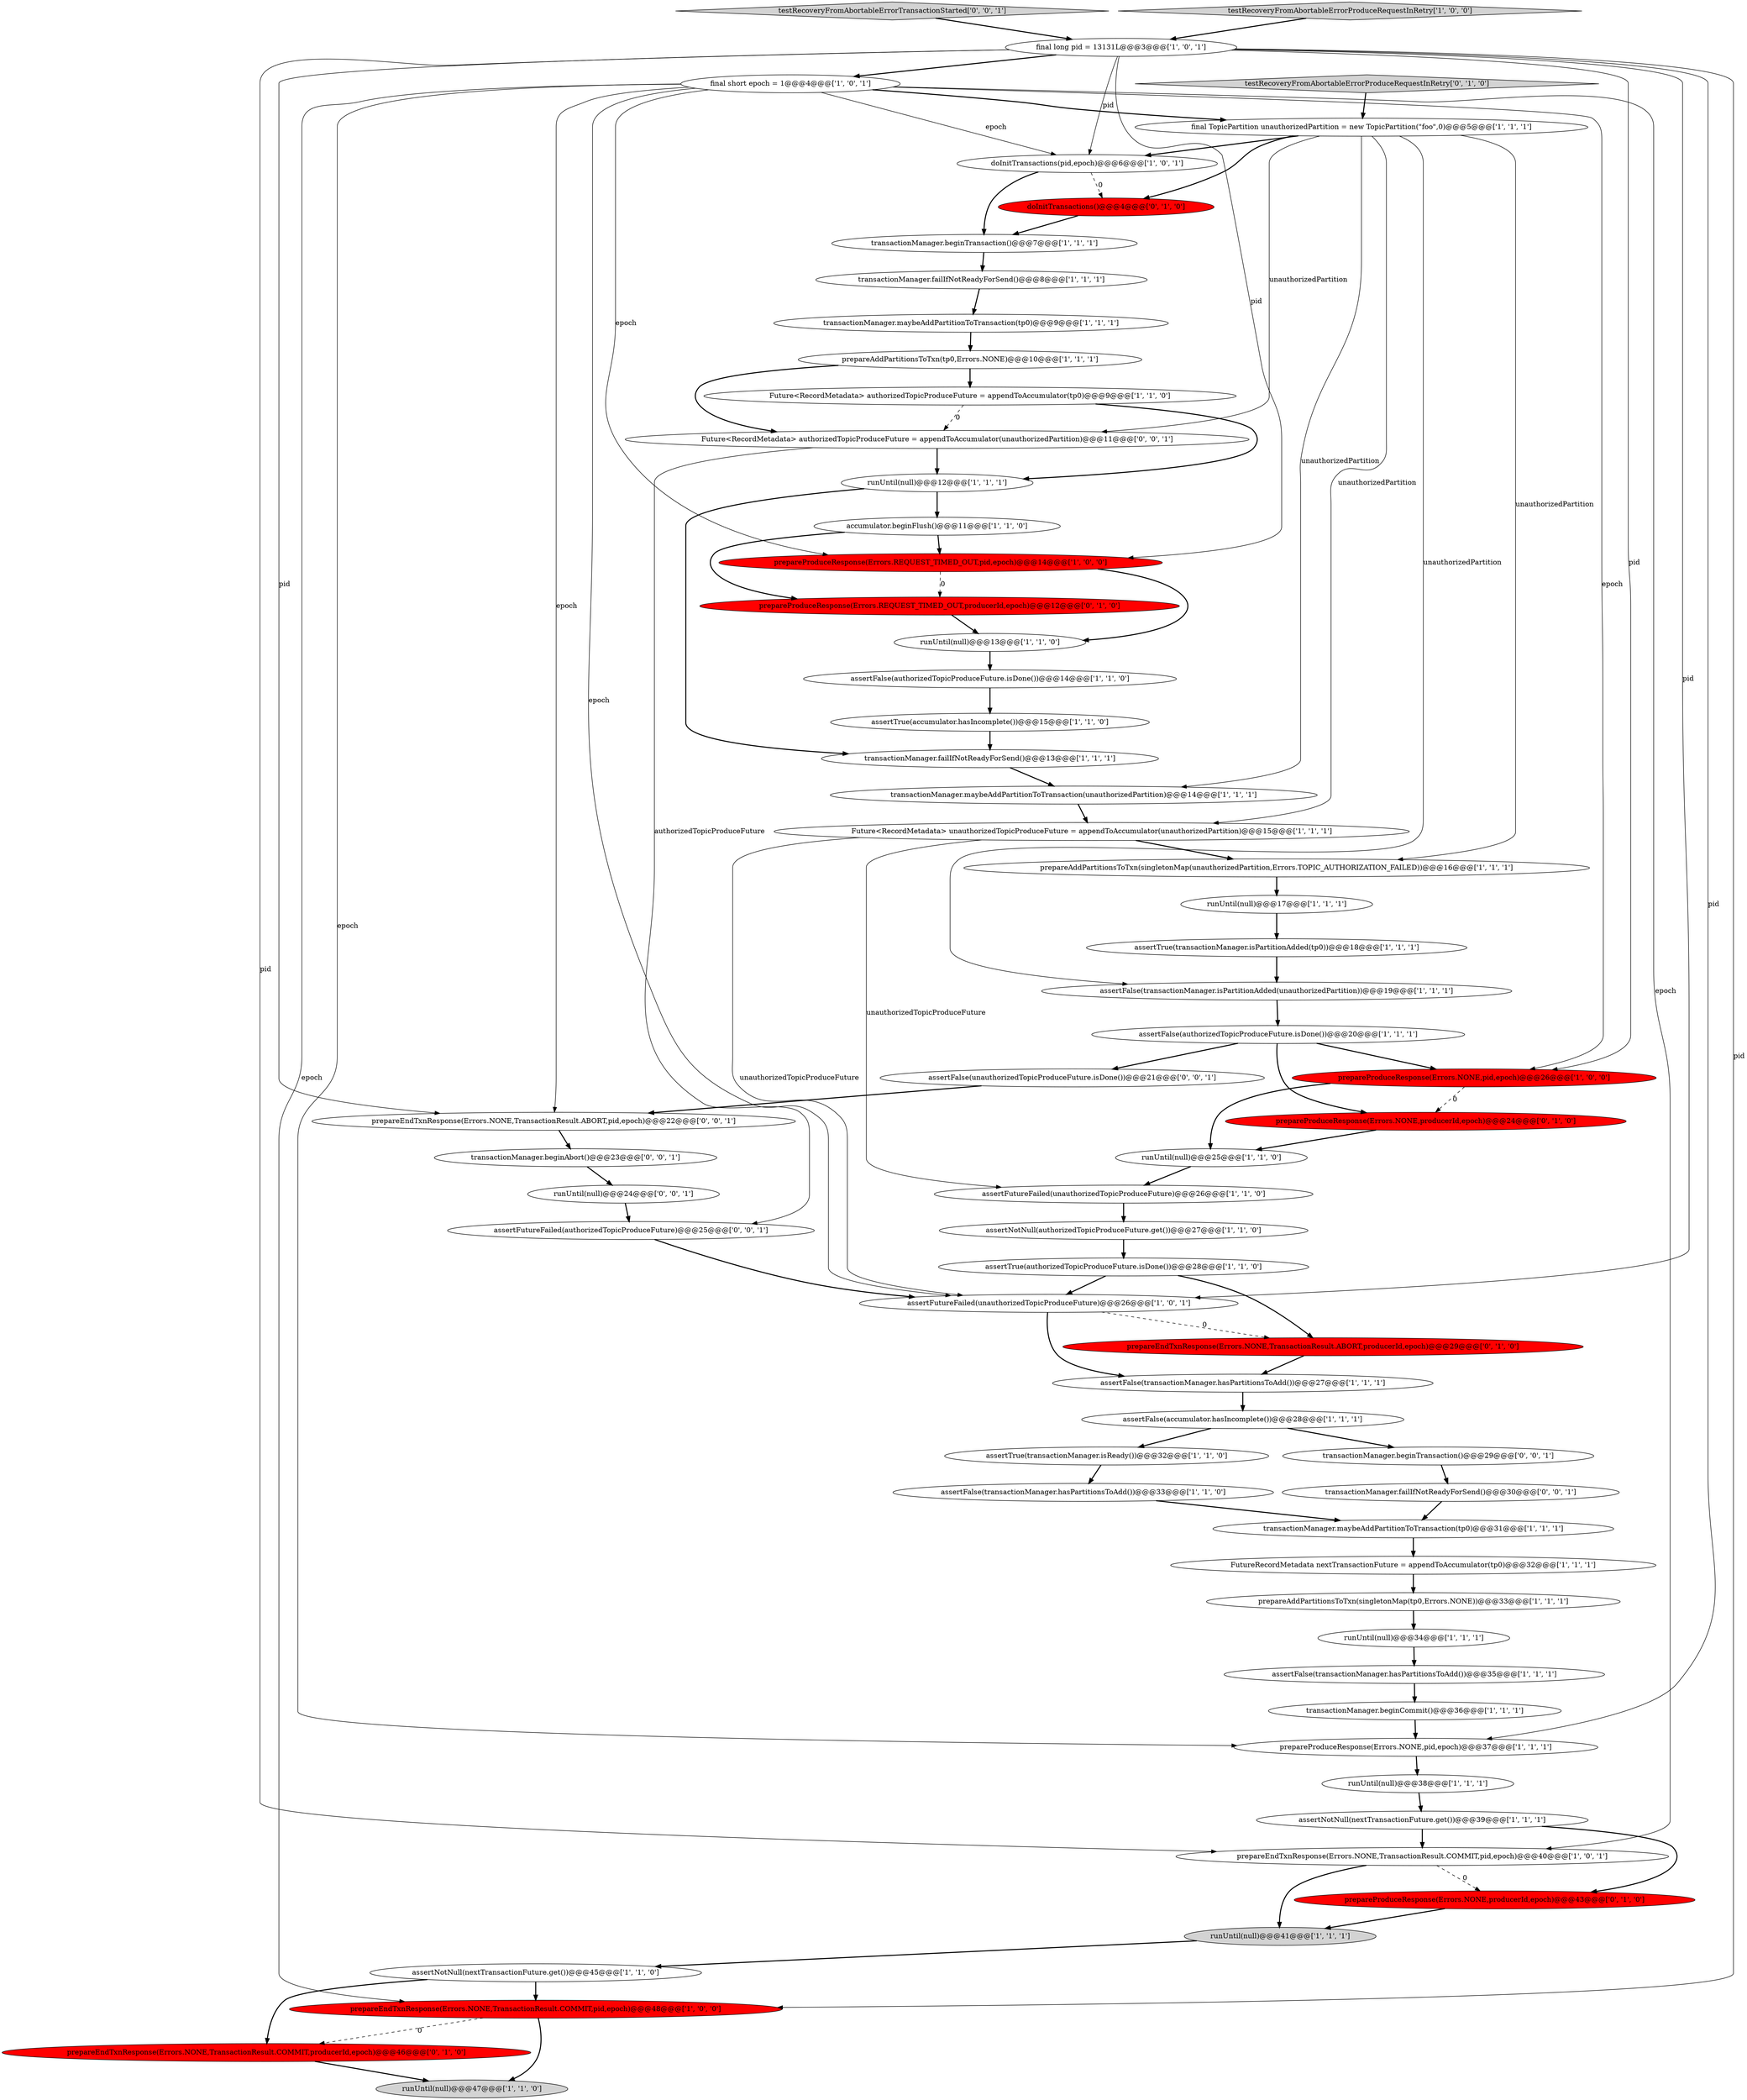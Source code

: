 digraph {
48 [style = filled, label = "testRecoveryFromAbortableErrorProduceRequestInRetry['0', '1', '0']", fillcolor = lightgray, shape = diamond image = "AAA0AAABBB2BBB"];
19 [style = filled, label = "assertTrue(transactionManager.isReady())@@@32@@@['1', '1', '0']", fillcolor = white, shape = ellipse image = "AAA0AAABBB1BBB"];
1 [style = filled, label = "assertNotNull(authorizedTopicProduceFuture.get())@@@27@@@['1', '1', '0']", fillcolor = white, shape = ellipse image = "AAA0AAABBB1BBB"];
30 [style = filled, label = "assertFutureFailed(unauthorizedTopicProduceFuture)@@@26@@@['1', '1', '0']", fillcolor = white, shape = ellipse image = "AAA0AAABBB1BBB"];
3 [style = filled, label = "prepareEndTxnResponse(Errors.NONE,TransactionResult.COMMIT,pid,epoch)@@@48@@@['1', '0', '0']", fillcolor = red, shape = ellipse image = "AAA1AAABBB1BBB"];
10 [style = filled, label = "prepareAddPartitionsToTxn(tp0,Errors.NONE)@@@10@@@['1', '1', '1']", fillcolor = white, shape = ellipse image = "AAA0AAABBB1BBB"];
63 [style = filled, label = "Future<RecordMetadata> authorizedTopicProduceFuture = appendToAccumulator(unauthorizedPartition)@@@11@@@['0', '0', '1']", fillcolor = white, shape = ellipse image = "AAA0AAABBB3BBB"];
8 [style = filled, label = "doInitTransactions(pid,epoch)@@@6@@@['1', '0', '1']", fillcolor = white, shape = ellipse image = "AAA0AAABBB1BBB"];
17 [style = filled, label = "assertFutureFailed(unauthorizedTopicProduceFuture)@@@26@@@['1', '0', '1']", fillcolor = white, shape = ellipse image = "AAA0AAABBB1BBB"];
44 [style = filled, label = "assertNotNull(nextTransactionFuture.get())@@@45@@@['1', '1', '0']", fillcolor = white, shape = ellipse image = "AAA0AAABBB1BBB"];
31 [style = filled, label = "assertFalse(transactionManager.hasPartitionsToAdd())@@@35@@@['1', '1', '1']", fillcolor = white, shape = ellipse image = "AAA0AAABBB1BBB"];
56 [style = filled, label = "runUntil(null)@@@24@@@['0', '0', '1']", fillcolor = white, shape = ellipse image = "AAA0AAABBB3BBB"];
37 [style = filled, label = "final long pid = 13131L@@@3@@@['1', '0', '1']", fillcolor = white, shape = ellipse image = "AAA0AAABBB1BBB"];
32 [style = filled, label = "prepareProduceResponse(Errors.NONE,pid,epoch)@@@26@@@['1', '0', '0']", fillcolor = red, shape = ellipse image = "AAA1AAABBB1BBB"];
33 [style = filled, label = "assertFalse(transactionManager.hasPartitionsToAdd())@@@33@@@['1', '1', '0']", fillcolor = white, shape = ellipse image = "AAA0AAABBB1BBB"];
35 [style = filled, label = "transactionManager.failIfNotReadyForSend()@@@13@@@['1', '1', '1']", fillcolor = white, shape = ellipse image = "AAA0AAABBB1BBB"];
50 [style = filled, label = "prepareEndTxnResponse(Errors.NONE,TransactionResult.COMMIT,producerId,epoch)@@@46@@@['0', '1', '0']", fillcolor = red, shape = ellipse image = "AAA1AAABBB2BBB"];
28 [style = filled, label = "transactionManager.maybeAddPartitionToTransaction(tp0)@@@9@@@['1', '1', '1']", fillcolor = white, shape = ellipse image = "AAA0AAABBB1BBB"];
61 [style = filled, label = "testRecoveryFromAbortableErrorTransactionStarted['0', '0', '1']", fillcolor = lightgray, shape = diamond image = "AAA0AAABBB3BBB"];
22 [style = filled, label = "assertNotNull(nextTransactionFuture.get())@@@39@@@['1', '1', '1']", fillcolor = white, shape = ellipse image = "AAA0AAABBB1BBB"];
47 [style = filled, label = "transactionManager.beginCommit()@@@36@@@['1', '1', '1']", fillcolor = white, shape = ellipse image = "AAA0AAABBB1BBB"];
57 [style = filled, label = "transactionManager.failIfNotReadyForSend()@@@30@@@['0', '0', '1']", fillcolor = white, shape = ellipse image = "AAA0AAABBB3BBB"];
29 [style = filled, label = "transactionManager.maybeAddPartitionToTransaction(unauthorizedPartition)@@@14@@@['1', '1', '1']", fillcolor = white, shape = ellipse image = "AAA0AAABBB1BBB"];
9 [style = filled, label = "transactionManager.failIfNotReadyForSend()@@@8@@@['1', '1', '1']", fillcolor = white, shape = ellipse image = "AAA0AAABBB1BBB"];
34 [style = filled, label = "transactionManager.maybeAddPartitionToTransaction(tp0)@@@31@@@['1', '1', '1']", fillcolor = white, shape = ellipse image = "AAA0AAABBB1BBB"];
2 [style = filled, label = "runUntil(null)@@@12@@@['1', '1', '1']", fillcolor = white, shape = ellipse image = "AAA0AAABBB1BBB"];
4 [style = filled, label = "prepareEndTxnResponse(Errors.NONE,TransactionResult.COMMIT,pid,epoch)@@@40@@@['1', '0', '1']", fillcolor = white, shape = ellipse image = "AAA0AAABBB1BBB"];
40 [style = filled, label = "assertFalse(transactionManager.hasPartitionsToAdd())@@@27@@@['1', '1', '1']", fillcolor = white, shape = ellipse image = "AAA0AAABBB1BBB"];
26 [style = filled, label = "Future<RecordMetadata> authorizedTopicProduceFuture = appendToAccumulator(tp0)@@@9@@@['1', '1', '0']", fillcolor = white, shape = ellipse image = "AAA0AAABBB1BBB"];
38 [style = filled, label = "final short epoch = 1@@@4@@@['1', '0', '1']", fillcolor = white, shape = ellipse image = "AAA0AAABBB1BBB"];
58 [style = filled, label = "assertFutureFailed(authorizedTopicProduceFuture)@@@25@@@['0', '0', '1']", fillcolor = white, shape = ellipse image = "AAA0AAABBB3BBB"];
5 [style = filled, label = "runUntil(null)@@@47@@@['1', '1', '0']", fillcolor = lightgray, shape = ellipse image = "AAA0AAABBB1BBB"];
11 [style = filled, label = "prepareProduceResponse(Errors.REQUEST_TIMED_OUT,pid,epoch)@@@14@@@['1', '0', '0']", fillcolor = red, shape = ellipse image = "AAA1AAABBB1BBB"];
13 [style = filled, label = "assertFalse(authorizedTopicProduceFuture.isDone())@@@14@@@['1', '1', '0']", fillcolor = white, shape = ellipse image = "AAA0AAABBB1BBB"];
59 [style = filled, label = "transactionManager.beginTransaction()@@@29@@@['0', '0', '1']", fillcolor = white, shape = ellipse image = "AAA0AAABBB3BBB"];
55 [style = filled, label = "prepareEndTxnResponse(Errors.NONE,TransactionResult.ABORT,pid,epoch)@@@22@@@['0', '0', '1']", fillcolor = white, shape = ellipse image = "AAA0AAABBB3BBB"];
14 [style = filled, label = "runUntil(null)@@@17@@@['1', '1', '1']", fillcolor = white, shape = ellipse image = "AAA0AAABBB1BBB"];
51 [style = filled, label = "prepareProduceResponse(Errors.NONE,producerId,epoch)@@@43@@@['0', '1', '0']", fillcolor = red, shape = ellipse image = "AAA1AAABBB2BBB"];
39 [style = filled, label = "prepareAddPartitionsToTxn(singletonMap(tp0,Errors.NONE))@@@33@@@['1', '1', '1']", fillcolor = white, shape = ellipse image = "AAA0AAABBB1BBB"];
20 [style = filled, label = "accumulator.beginFlush()@@@11@@@['1', '1', '0']", fillcolor = white, shape = ellipse image = "AAA0AAABBB1BBB"];
42 [style = filled, label = "assertTrue(authorizedTopicProduceFuture.isDone())@@@28@@@['1', '1', '0']", fillcolor = white, shape = ellipse image = "AAA0AAABBB1BBB"];
43 [style = filled, label = "assertTrue(transactionManager.isPartitionAdded(tp0))@@@18@@@['1', '1', '1']", fillcolor = white, shape = ellipse image = "AAA0AAABBB1BBB"];
45 [style = filled, label = "assertFalse(transactionManager.isPartitionAdded(unauthorizedPartition))@@@19@@@['1', '1', '1']", fillcolor = white, shape = ellipse image = "AAA0AAABBB1BBB"];
53 [style = filled, label = "prepareEndTxnResponse(Errors.NONE,TransactionResult.ABORT,producerId,epoch)@@@29@@@['0', '1', '0']", fillcolor = red, shape = ellipse image = "AAA1AAABBB2BBB"];
25 [style = filled, label = "testRecoveryFromAbortableErrorProduceRequestInRetry['1', '0', '0']", fillcolor = lightgray, shape = diamond image = "AAA0AAABBB1BBB"];
6 [style = filled, label = "FutureRecordMetadata nextTransactionFuture = appendToAccumulator(tp0)@@@32@@@['1', '1', '1']", fillcolor = white, shape = ellipse image = "AAA0AAABBB1BBB"];
18 [style = filled, label = "Future<RecordMetadata> unauthorizedTopicProduceFuture = appendToAccumulator(unauthorizedPartition)@@@15@@@['1', '1', '1']", fillcolor = white, shape = ellipse image = "AAA0AAABBB1BBB"];
62 [style = filled, label = "assertFalse(unauthorizedTopicProduceFuture.isDone())@@@21@@@['0', '0', '1']", fillcolor = white, shape = ellipse image = "AAA0AAABBB3BBB"];
15 [style = filled, label = "runUntil(null)@@@13@@@['1', '1', '0']", fillcolor = white, shape = ellipse image = "AAA0AAABBB1BBB"];
41 [style = filled, label = "runUntil(null)@@@34@@@['1', '1', '1']", fillcolor = white, shape = ellipse image = "AAA0AAABBB1BBB"];
46 [style = filled, label = "runUntil(null)@@@25@@@['1', '1', '0']", fillcolor = white, shape = ellipse image = "AAA0AAABBB1BBB"];
21 [style = filled, label = "prepareAddPartitionsToTxn(singletonMap(unauthorizedPartition,Errors.TOPIC_AUTHORIZATION_FAILED))@@@16@@@['1', '1', '1']", fillcolor = white, shape = ellipse image = "AAA0AAABBB1BBB"];
0 [style = filled, label = "assertFalse(authorizedTopicProduceFuture.isDone())@@@20@@@['1', '1', '1']", fillcolor = white, shape = ellipse image = "AAA0AAABBB1BBB"];
24 [style = filled, label = "final TopicPartition unauthorizedPartition = new TopicPartition(\"foo\",0)@@@5@@@['1', '1', '1']", fillcolor = white, shape = ellipse image = "AAA0AAABBB1BBB"];
16 [style = filled, label = "assertFalse(accumulator.hasIncomplete())@@@28@@@['1', '1', '1']", fillcolor = white, shape = ellipse image = "AAA0AAABBB1BBB"];
27 [style = filled, label = "prepareProduceResponse(Errors.NONE,pid,epoch)@@@37@@@['1', '1', '1']", fillcolor = white, shape = ellipse image = "AAA0AAABBB1BBB"];
12 [style = filled, label = "runUntil(null)@@@38@@@['1', '1', '1']", fillcolor = white, shape = ellipse image = "AAA0AAABBB1BBB"];
23 [style = filled, label = "runUntil(null)@@@41@@@['1', '1', '1']", fillcolor = lightgray, shape = ellipse image = "AAA0AAABBB1BBB"];
54 [style = filled, label = "doInitTransactions()@@@4@@@['0', '1', '0']", fillcolor = red, shape = ellipse image = "AAA1AAABBB2BBB"];
49 [style = filled, label = "prepareProduceResponse(Errors.REQUEST_TIMED_OUT,producerId,epoch)@@@12@@@['0', '1', '0']", fillcolor = red, shape = ellipse image = "AAA1AAABBB2BBB"];
36 [style = filled, label = "transactionManager.beginTransaction()@@@7@@@['1', '1', '1']", fillcolor = white, shape = ellipse image = "AAA0AAABBB1BBB"];
7 [style = filled, label = "assertTrue(accumulator.hasIncomplete())@@@15@@@['1', '1', '0']", fillcolor = white, shape = ellipse image = "AAA0AAABBB1BBB"];
52 [style = filled, label = "prepareProduceResponse(Errors.NONE,producerId,epoch)@@@24@@@['0', '1', '0']", fillcolor = red, shape = ellipse image = "AAA1AAABBB2BBB"];
60 [style = filled, label = "transactionManager.beginAbort()@@@23@@@['0', '0', '1']", fillcolor = white, shape = ellipse image = "AAA0AAABBB3BBB"];
2->35 [style = bold, label=""];
24->29 [style = solid, label="unauthorizedPartition"];
4->51 [style = dashed, label="0"];
61->37 [style = bold, label=""];
38->8 [style = solid, label="epoch"];
37->4 [style = solid, label="pid"];
38->32 [style = solid, label="epoch"];
7->35 [style = bold, label=""];
59->57 [style = bold, label=""];
62->55 [style = bold, label=""];
47->27 [style = bold, label=""];
57->34 [style = bold, label=""];
29->18 [style = bold, label=""];
22->4 [style = bold, label=""];
58->17 [style = bold, label=""];
0->52 [style = bold, label=""];
8->54 [style = dashed, label="0"];
8->36 [style = bold, label=""];
3->5 [style = bold, label=""];
40->16 [style = bold, label=""];
50->5 [style = bold, label=""];
17->53 [style = dashed, label="0"];
37->38 [style = bold, label=""];
45->0 [style = bold, label=""];
37->55 [style = solid, label="pid"];
48->24 [style = bold, label=""];
24->63 [style = solid, label="unauthorizedPartition"];
12->22 [style = bold, label=""];
23->44 [style = bold, label=""];
55->60 [style = bold, label=""];
38->55 [style = solid, label="epoch"];
2->20 [style = bold, label=""];
15->13 [style = bold, label=""];
36->9 [style = bold, label=""];
27->12 [style = bold, label=""];
51->23 [style = bold, label=""];
44->3 [style = bold, label=""];
63->2 [style = bold, label=""];
37->8 [style = solid, label="pid"];
1->42 [style = bold, label=""];
44->50 [style = bold, label=""];
10->26 [style = bold, label=""];
16->19 [style = bold, label=""];
14->43 [style = bold, label=""];
43->45 [style = bold, label=""];
11->49 [style = dashed, label="0"];
0->62 [style = bold, label=""];
56->58 [style = bold, label=""];
38->3 [style = solid, label="epoch"];
18->17 [style = solid, label="unauthorizedTopicProduceFuture"];
25->37 [style = bold, label=""];
24->18 [style = solid, label="unauthorizedPartition"];
39->41 [style = bold, label=""];
31->47 [style = bold, label=""];
24->8 [style = bold, label=""];
6->39 [style = bold, label=""];
4->23 [style = bold, label=""];
24->21 [style = solid, label="unauthorizedPartition"];
60->56 [style = bold, label=""];
19->33 [style = bold, label=""];
35->29 [style = bold, label=""];
32->46 [style = bold, label=""];
52->46 [style = bold, label=""];
38->24 [style = bold, label=""];
37->32 [style = solid, label="pid"];
32->52 [style = dashed, label="0"];
38->17 [style = solid, label="epoch"];
17->40 [style = bold, label=""];
53->40 [style = bold, label=""];
9->28 [style = bold, label=""];
24->45 [style = solid, label="unauthorizedPartition"];
22->51 [style = bold, label=""];
46->30 [style = bold, label=""];
37->17 [style = solid, label="pid"];
54->36 [style = bold, label=""];
16->59 [style = bold, label=""];
63->58 [style = solid, label="authorizedTopicProduceFuture"];
49->15 [style = bold, label=""];
20->49 [style = bold, label=""];
41->31 [style = bold, label=""];
18->30 [style = solid, label="unauthorizedTopicProduceFuture"];
18->21 [style = bold, label=""];
0->32 [style = bold, label=""];
38->11 [style = solid, label="epoch"];
20->11 [style = bold, label=""];
21->14 [style = bold, label=""];
28->10 [style = bold, label=""];
30->1 [style = bold, label=""];
26->63 [style = dashed, label="0"];
37->11 [style = solid, label="pid"];
42->17 [style = bold, label=""];
10->63 [style = bold, label=""];
37->3 [style = solid, label="pid"];
37->27 [style = solid, label="pid"];
11->15 [style = bold, label=""];
24->54 [style = bold, label=""];
26->2 [style = bold, label=""];
3->50 [style = dashed, label="0"];
38->4 [style = solid, label="epoch"];
13->7 [style = bold, label=""];
34->6 [style = bold, label=""];
38->27 [style = solid, label="epoch"];
33->34 [style = bold, label=""];
42->53 [style = bold, label=""];
}
